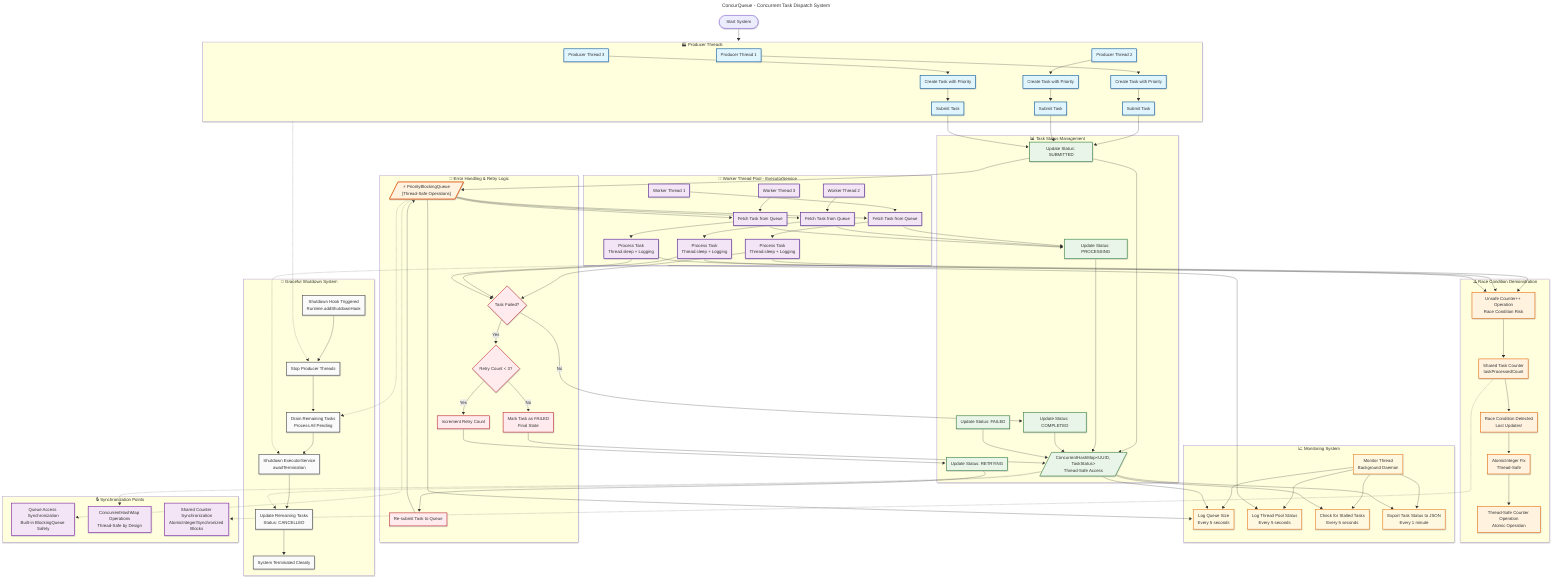 ---
config:
  layout: fixed
  look: neo
title: ConcurQueue - Concurrent Task Dispatch System
---
flowchart TD
 subgraph Producers["🏭 Producer Threads"]
        P1["Producer Thread 1"]
        P2["Producer Thread 2"]
        P3["Producer Thread 3"]
        CreateTask1["Create Task with Priority"]
        CreateTask2["Create Task with Priority"]
        CreateTask3["Create Task with Priority"]
        SubmitTask1["Submit Task"]
        SubmitTask2["Submit Task"]
        SubmitTask3["Submit Task"]
  end
 subgraph StatusManagement["📊 Task Status Management"]
        StatusMap[/"ConcurrentHashMap&lt;UUID, TaskStatus&gt;<br>Thread-Safe Access"/]
        UpdateSubmitted["Update Status: SUBMITTED"]
        UpdateProcessing["Update Status: PROCESSING"]
        UpdateCompleted["Update Status: COMPLETED"]
        UpdateFailed["Update Status: FAILED"]
        UpdateRetrying["Update Status: RETRYING"]
  end
 subgraph ConsumerPool["👷 Worker Thread Pool - ExecutorService"]
        Worker1["Worker Thread 1"]
        Worker2["Worker Thread 2"]
        Worker3["Worker Thread 3"]
        Fetch1["Fetch Task from Queue"]
        Fetch2["Fetch Task from Queue"]
        Fetch3["Fetch Task from Queue"]
        Process1["Process Task<br>Thread.sleep + Logging"]
        Process2["Process Task<br>Thread.sleep + Logging"]
        Process3["Process Task<br>Thread.sleep + Logging"]
  end
 subgraph RaceDemo["⚠️ Race Condition Demonstration"]
        SharedCounter["Shared Task Counter<br>taskProcessedCount"]
        UnsafeIncrement["Unsafe Counter++ Operation<br>Race Condition Risk"]
        RaceCondition["Race Condition Detected<br>Lost Updates!"]
        AtomicCounter["AtomicInteger Fix<br>Thread-Safe"]
        SafeIncrement["Thread-Safe Counter Operation<br>Atomic Operation"]
  end
 subgraph Monitor["📈 Monitoring System"]
        MonitorThread["Monitor Thread<br>Background Daemon"]
        LogQueueSize["Log Queue Size<br>Every 5 seconds"]
        LogThreadStatus["Log Thread Pool Status<br>Every 5 seconds"]
        CheckStalled["Check for Stalled Tasks<br>Every 5 seconds"]
        ExportJSON["Export Task Status to JSON<br>Every 1 minute"]
  end
 subgraph ErrorHandling["🔄 Error Handling & Retry Logic"]
        FailureDetected{"Task Failed?"}
        RetryCheck{"Retry Count &lt; 3?"}
        IncrementRetry["Increment Retry Count"]
        RetrySubmit["Re-submit Task to Queue"]
        UpdateFinalFailed["Mark Task as FAILED<br>Final State"]
        Queue[/"⚡ PriorityBlockingQueue<br>[Thread-Safe Operations]"/]
  end
 subgraph Shutdown["🛑 Graceful Shutdown System"]
        ShutdownHook["Shutdown Hook Triggered<br>Runtime.addShutdownHook"]
        StopProducers["Stop Producer Threads"]
        DrainQueue["Drain Remaining Tasks<br>Process All Pending"]
        ShutdownPool["Shutdown ExecutorService<br>awaitTermination"]
        FinalStatusUpdate["Update Remaining Tasks<br>Status: CANCELLED"]
        ShutdownComplete["System Terminated Cleanly"]
  end
 subgraph SyncPoints["🔒 Synchronization Points"]
        QueueSync["Queue Access Synchronization<br>Built-in BlockingQueue Safety"]
        StatusSync["ConcurrentHashMap Operations<br>Thread-Safe by Design"]
        CounterSync["Shared Counter Synchronization<br>AtomicInteger/Synchronized Blocks"]
  end
    P1 --> CreateTask1
    CreateTask1 --> SubmitTask1
    P2 --> CreateTask2
    CreateTask2 --> SubmitTask2
    P3 --> CreateTask3
    CreateTask3 --> SubmitTask3
    Worker1 --> Fetch1
    Worker2 --> Fetch2
    Worker3 --> Fetch3
    UnsafeIncrement --> SharedCounter
    SharedCounter --> RaceCondition
    RaceCondition --> AtomicCounter
    AtomicCounter --> SafeIncrement
    MonitorThread --> LogQueueSize & LogThreadStatus & CheckStalled & ExportJSON
    FailureDetected -- Yes --> RetryCheck
    RetryCheck -- Yes --> IncrementRetry
    IncrementRetry --> UpdateRetrying
    UpdateRetrying --> RetrySubmit
    RetrySubmit --> Queue
    RetryCheck -- No --> UpdateFinalFailed
    FailureDetected -- No --> UpdateCompleted
    ShutdownHook --> StopProducers
    StopProducers --> DrainQueue
    DrainQueue --> ShutdownPool
    ShutdownPool --> FinalStatusUpdate
    FinalStatusUpdate --> ShutdownComplete
    Start(["Start System"]) --> Producers
    SubmitTask1 --> UpdateSubmitted
    SubmitTask2 --> UpdateSubmitted
    SubmitTask3 --> UpdateSubmitted
    UpdateSubmitted --> StatusMap & Queue
    Queue --> Fetch1 & Fetch2 & Fetch3 & LogQueueSize
    Fetch1 --> UpdateProcessing & Process1
    Fetch2 --> UpdateProcessing & Process2
    Fetch3 --> UpdateProcessing & Process3
    UpdateProcessing --> StatusMap
    Process1 --> FailureDetected & UnsafeIncrement
    Process2 --> FailureDetected & UnsafeIncrement
    Process3 --> FailureDetected & UnsafeIncrement
    UpdateCompleted --> StatusMap
    UpdateFailed --> StatusMap
    UpdateFinalFailed --> StatusMap
    StatusMap --> LogQueueSize & ExportJSON & CheckStalled
    ConsumerPool --> LogThreadStatus
    Queue -.-> QueueSync & DrainQueue
    StatusMap -.-> StatusSync & FinalStatusUpdate
    SharedCounter -.-> CounterSync
    Producers -.-> StopProducers
    ConsumerPool -.-> ShutdownPool
     P1:::producerStyle
     P2:::producerStyle
     P3:::producerStyle
     CreateTask1:::producerStyle
     CreateTask2:::producerStyle
     CreateTask3:::producerStyle
     SubmitTask1:::producerStyle
     SubmitTask2:::producerStyle
     SubmitTask3:::producerStyle
     StatusMap:::statusStyle
     UpdateSubmitted:::statusStyle
     UpdateProcessing:::statusStyle
     UpdateCompleted:::statusStyle
     UpdateFailed:::statusStyle
     UpdateRetrying:::statusStyle
     Worker1:::consumerStyle
     Worker2:::consumerStyle
     Worker3:::consumerStyle
     Fetch1:::consumerStyle
     Fetch2:::consumerStyle
     Fetch3:::consumerStyle
     Process1:::consumerStyle
     Process2:::consumerStyle
     Process3:::consumerStyle
     SharedCounter:::raceStyle
     UnsafeIncrement:::raceStyle
     RaceCondition:::raceStyle
     AtomicCounter:::raceStyle
     SafeIncrement:::raceStyle
     MonitorThread:::monitorStyle
     LogQueueSize:::monitorStyle
     LogThreadStatus:::monitorStyle
     CheckStalled:::monitorStyle
     ExportJSON:::monitorStyle
     FailureDetected:::errorStyle
     RetryCheck:::errorStyle
     IncrementRetry:::errorStyle
     RetrySubmit:::errorStyle
     UpdateFinalFailed:::errorStyle
     Queue:::queueStyle
     ShutdownHook:::shutdownStyle
     StopProducers:::shutdownStyle
     DrainQueue:::shutdownStyle
     ShutdownPool:::shutdownStyle
     FinalStatusUpdate:::shutdownStyle
     ShutdownComplete:::shutdownStyle
     QueueSync:::syncStyle
     StatusSync:::syncStyle
     CounterSync:::syncStyle
    classDef producerStyle fill:#e1f5fe,stroke:#01579b,stroke-width:2px
    classDef consumerStyle fill:#f3e5f5,stroke:#4a148c,stroke-width:2px
    classDef queueStyle fill:#fff3e0,stroke:#e65100,stroke-width:3px
    classDef statusStyle fill:#e8f5e8,stroke:#2e7d32,stroke-width:2px
    classDef monitorStyle fill:#fff8e1,stroke:#f57f17,stroke-width:2px
    classDef errorStyle fill:#ffebee,stroke:#c62828,stroke-width:2px
    classDef syncStyle fill:#f3e5f5,stroke:#7b1fa2,stroke-width:2px
    classDef shutdownStyle fill:#fafafa,stroke:#424242,stroke-width:2px
    classDef raceStyle fill:#fff3e0,stroke:#ef6c00,stroke-width:2px